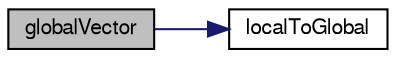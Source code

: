 digraph "globalVector"
{
  bgcolor="transparent";
  edge [fontname="FreeSans",fontsize="10",labelfontname="FreeSans",labelfontsize="10"];
  node [fontname="FreeSans",fontsize="10",shape=record];
  rankdir="LR";
  Node1 [label="globalVector",height=0.2,width=0.4,color="black", fillcolor="grey75", style="filled" fontcolor="black"];
  Node1 -> Node2 [color="midnightblue",fontsize="10",style="solid",fontname="FreeSans"];
  Node2 [label="localToGlobal",height=0.2,width=0.4,color="black",URL="$a00387.html#ae159e2e4da0fb1ca41bb7becb4cc3e3b",tooltip="Convert from local coordinate system to the global Cartesian system. "];
}

